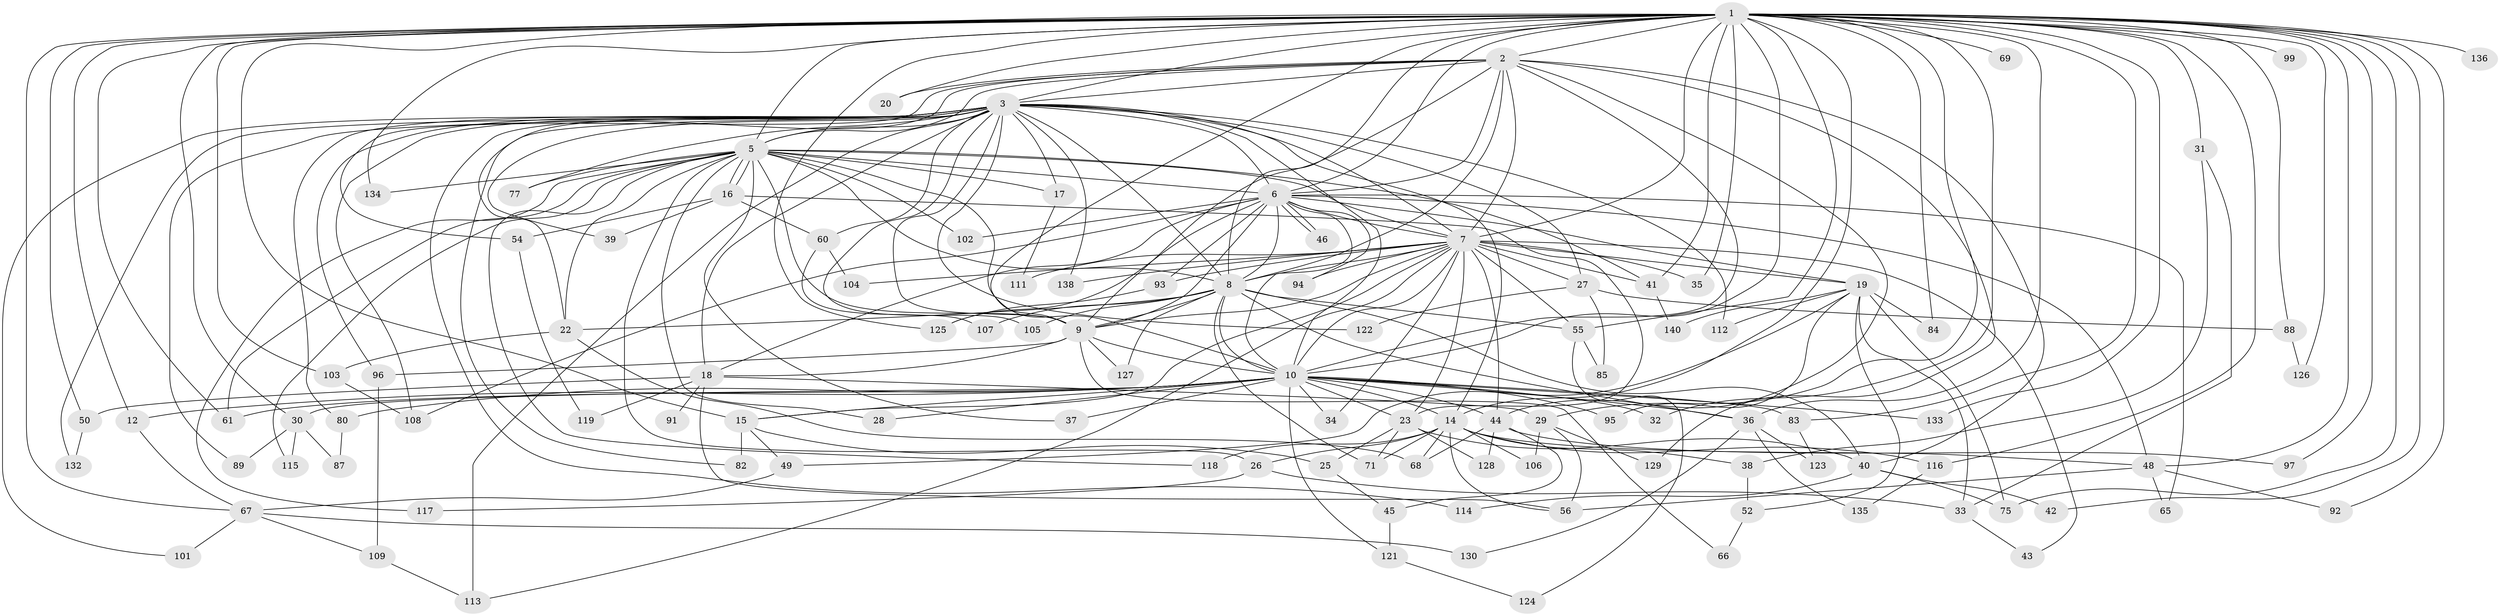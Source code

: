 // original degree distribution, {28: 0.0070921985815602835, 17: 0.0070921985815602835, 31: 0.0070921985815602835, 27: 0.0070921985815602835, 25: 0.014184397163120567, 19: 0.0070921985815602835, 20: 0.0070921985815602835, 18: 0.0070921985815602835, 13: 0.0070921985815602835, 4: 0.09219858156028368, 11: 0.0070921985815602835, 5: 0.03546099290780142, 6: 0.02127659574468085, 3: 0.23404255319148937, 7: 0.02127659574468085, 9: 0.0070921985815602835, 2: 0.49645390070921985, 8: 0.014184397163120567}
// Generated by graph-tools (version 1.1) at 2025/41/03/06/25 10:41:32]
// undirected, 109 vertices, 253 edges
graph export_dot {
graph [start="1"]
  node [color=gray90,style=filled];
  1 [super="+4"];
  2 [super="+51"];
  3 [super="+11"];
  5 [super="+64"];
  6 [super="+13"];
  7 [super="+21"];
  8 [super="+100"];
  9;
  10 [super="+53"];
  12 [super="+58"];
  14 [super="+24"];
  15 [super="+78"];
  16;
  17;
  18 [super="+47"];
  19 [super="+70"];
  20;
  22 [super="+76"];
  23 [super="+81"];
  25;
  26 [super="+57"];
  27;
  28;
  29 [super="+110"];
  30;
  31;
  32;
  33;
  34;
  35;
  36 [super="+79"];
  37;
  38;
  39;
  40 [super="+72"];
  41 [super="+98"];
  42 [super="+137"];
  43;
  44 [super="+62"];
  45;
  46;
  48 [super="+59"];
  49;
  50;
  52;
  54;
  55 [super="+63"];
  56 [super="+73"];
  60;
  61 [super="+86"];
  65;
  66;
  67 [super="+90"];
  68;
  69;
  71 [super="+74"];
  75 [super="+139"];
  77;
  80;
  82;
  83;
  84;
  85;
  87;
  88;
  89;
  91;
  92;
  93;
  94;
  95;
  96;
  97;
  99;
  101;
  102;
  103;
  104;
  105;
  106;
  107;
  108 [super="+141"];
  109;
  111;
  112;
  113 [super="+120"];
  114;
  115;
  116;
  117;
  118;
  119;
  121;
  122;
  123;
  124;
  125 [super="+131"];
  126;
  127;
  128;
  129;
  130;
  132;
  133;
  134;
  135;
  136;
  138;
  140;
  1 -- 2 [weight=2];
  1 -- 3 [weight=2];
  1 -- 5 [weight=2];
  1 -- 6 [weight=2];
  1 -- 7 [weight=2];
  1 -- 8 [weight=2];
  1 -- 9 [weight=2];
  1 -- 10 [weight=2];
  1 -- 12 [weight=2];
  1 -- 15;
  1 -- 29;
  1 -- 31 [weight=2];
  1 -- 35;
  1 -- 36;
  1 -- 41;
  1 -- 48;
  1 -- 50;
  1 -- 83;
  1 -- 88;
  1 -- 92;
  1 -- 99 [weight=2];
  1 -- 126;
  1 -- 133;
  1 -- 134;
  1 -- 136 [weight=2];
  1 -- 69;
  1 -- 67;
  1 -- 20;
  1 -- 84;
  1 -- 30;
  1 -- 32;
  1 -- 97;
  1 -- 103;
  1 -- 42;
  1 -- 116;
  1 -- 125;
  1 -- 55;
  1 -- 14;
  1 -- 61;
  1 -- 75;
  2 -- 3;
  2 -- 5;
  2 -- 6 [weight=2];
  2 -- 7;
  2 -- 8;
  2 -- 9;
  2 -- 10;
  2 -- 20;
  2 -- 22;
  2 -- 40;
  2 -- 54;
  2 -- 129;
  2 -- 44 [weight=2];
  3 -- 5 [weight=2];
  3 -- 6;
  3 -- 7 [weight=2];
  3 -- 8 [weight=2];
  3 -- 9;
  3 -- 10 [weight=2];
  3 -- 14;
  3 -- 17;
  3 -- 27;
  3 -- 39;
  3 -- 60;
  3 -- 77;
  3 -- 80;
  3 -- 82;
  3 -- 89;
  3 -- 96;
  3 -- 101;
  3 -- 105;
  3 -- 108;
  3 -- 113;
  3 -- 114;
  3 -- 122;
  3 -- 132;
  3 -- 138;
  3 -- 112;
  3 -- 18;
  5 -- 6;
  5 -- 7;
  5 -- 8;
  5 -- 9;
  5 -- 10;
  5 -- 16;
  5 -- 16;
  5 -- 17;
  5 -- 26;
  5 -- 28;
  5 -- 37;
  5 -- 61;
  5 -- 77;
  5 -- 102;
  5 -- 115;
  5 -- 117;
  5 -- 118;
  5 -- 134;
  5 -- 22;
  5 -- 41;
  6 -- 7;
  6 -- 8;
  6 -- 9;
  6 -- 10;
  6 -- 18;
  6 -- 19;
  6 -- 46;
  6 -- 46;
  6 -- 48;
  6 -- 65;
  6 -- 93;
  6 -- 125;
  6 -- 94;
  6 -- 102;
  6 -- 108;
  7 -- 8;
  7 -- 9;
  7 -- 10;
  7 -- 15;
  7 -- 19;
  7 -- 23;
  7 -- 27;
  7 -- 43;
  7 -- 44;
  7 -- 94;
  7 -- 104;
  7 -- 138;
  7 -- 34;
  7 -- 35;
  7 -- 41;
  7 -- 111;
  7 -- 55;
  7 -- 93;
  7 -- 113;
  8 -- 9;
  8 -- 10;
  8 -- 22;
  8 -- 36;
  8 -- 55;
  8 -- 105;
  8 -- 107;
  8 -- 127;
  8 -- 40;
  8 -- 71;
  9 -- 10;
  9 -- 18;
  9 -- 66;
  9 -- 96;
  9 -- 127;
  10 -- 12;
  10 -- 14;
  10 -- 28;
  10 -- 30;
  10 -- 32;
  10 -- 34;
  10 -- 37;
  10 -- 44;
  10 -- 61;
  10 -- 80;
  10 -- 83;
  10 -- 95;
  10 -- 121;
  10 -- 133;
  10 -- 15;
  10 -- 23;
  10 -- 36;
  12 -- 67;
  14 -- 38;
  14 -- 68;
  14 -- 71;
  14 -- 106;
  14 -- 116;
  14 -- 118;
  14 -- 48;
  14 -- 56;
  14 -- 26 [weight=2];
  15 -- 25;
  15 -- 49;
  15 -- 82;
  16 -- 23;
  16 -- 39;
  16 -- 54;
  16 -- 60;
  17 -- 111;
  18 -- 29;
  18 -- 50;
  18 -- 56;
  18 -- 119;
  18 -- 91;
  19 -- 49;
  19 -- 52;
  19 -- 75;
  19 -- 84;
  19 -- 95;
  19 -- 112;
  19 -- 33;
  19 -- 140;
  22 -- 68;
  22 -- 103;
  23 -- 25;
  23 -- 40;
  23 -- 71;
  23 -- 128;
  25 -- 45;
  26 -- 33;
  26 -- 117;
  27 -- 85;
  27 -- 88;
  27 -- 122;
  29 -- 106;
  29 -- 56;
  29 -- 129;
  30 -- 87;
  30 -- 89;
  30 -- 115;
  31 -- 33;
  31 -- 38;
  33 -- 43;
  36 -- 123;
  36 -- 130;
  36 -- 135;
  38 -- 52;
  40 -- 42 [weight=2];
  40 -- 75;
  40 -- 114;
  41 -- 140;
  44 -- 45;
  44 -- 68;
  44 -- 97;
  44 -- 128;
  45 -- 121;
  48 -- 56;
  48 -- 92;
  48 -- 65;
  49 -- 67;
  50 -- 132;
  52 -- 66;
  54 -- 119;
  55 -- 124;
  55 -- 85;
  60 -- 104;
  60 -- 107;
  67 -- 101;
  67 -- 109;
  67 -- 130;
  80 -- 87;
  83 -- 123;
  88 -- 126;
  93 -- 125;
  96 -- 109;
  103 -- 108;
  109 -- 113;
  116 -- 135;
  121 -- 124;
}

